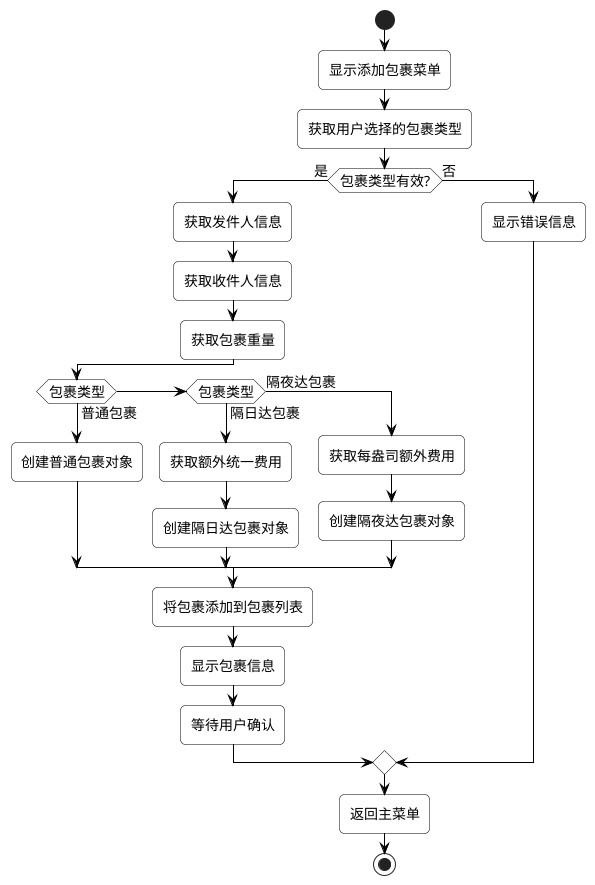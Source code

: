 @startuml 添加包裹流程图

skinparam backgroundColor white
skinparam handwritten false
skinparam defaultFontName Microsoft YaHei
skinparam defaultFontSize 14
skinparam roundCorner 10
skinparam shadowing false

skinparam activity {
  BackgroundColor #FFFFFF
  BorderColor #000000
  FontColor #000000
  ArrowColor #000000
}

start
:显示添加包裹菜单;
:获取用户选择的包裹类型;

if (包裹类型有效?) then (是)
  :获取发件人信息;
  :获取收件人信息;
  :获取包裹重量;
  
  if (包裹类型) then (普通包裹)
    :创建普通包裹对象;
  elseif (包裹类型) then (隔日达包裹)
    :获取额外统一费用;
    :创建隔日达包裹对象;
  else (隔夜达包裹)
    :获取每盎司额外费用;
    :创建隔夜达包裹对象;
  endif
  
  :将包裹添加到包裹列表;
  :显示包裹信息;
  :等待用户确认;
else (否)
  :显示错误信息;
endif

:返回主菜单;

stop

@enduml 